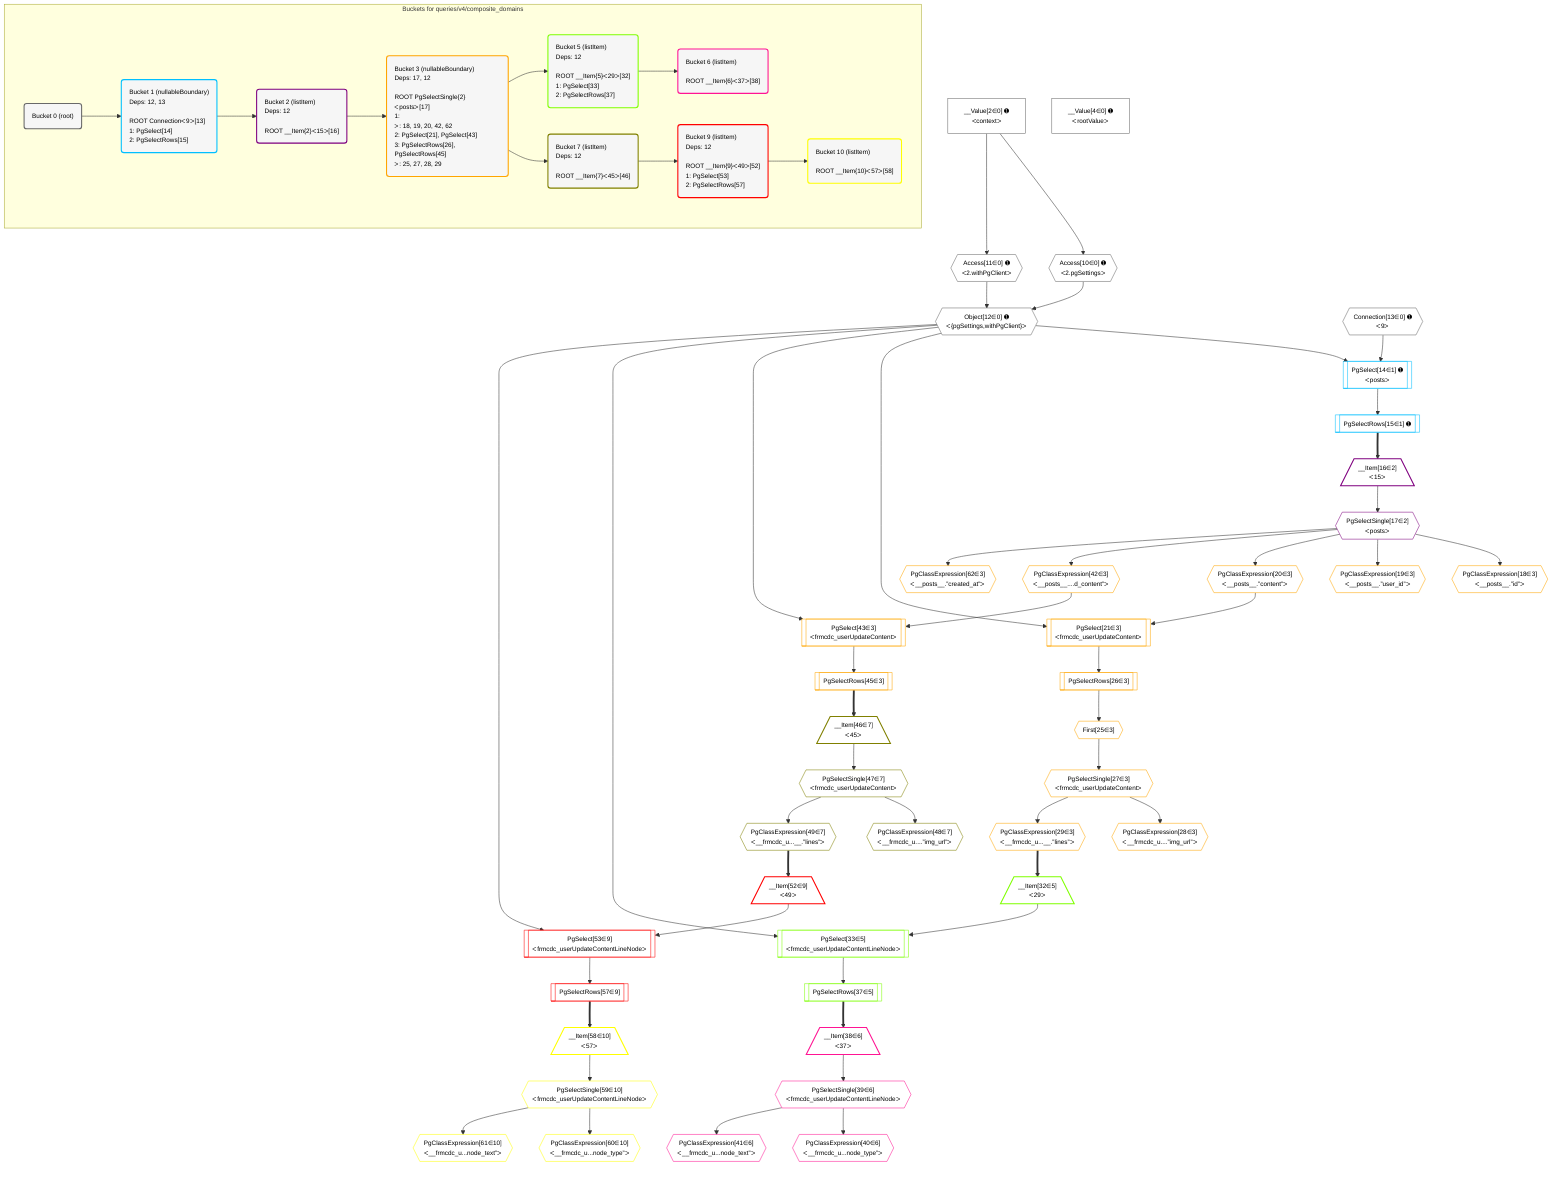 %%{init: {'themeVariables': { 'fontSize': '12px'}}}%%
graph TD
    classDef path fill:#eee,stroke:#000,color:#000
    classDef plan fill:#fff,stroke-width:1px,color:#000
    classDef itemplan fill:#fff,stroke-width:2px,color:#000
    classDef unbatchedplan fill:#dff,stroke-width:1px,color:#000
    classDef sideeffectplan fill:#fcc,stroke-width:2px,color:#000
    classDef bucket fill:#f6f6f6,color:#000,stroke-width:2px,text-align:left


    %% plan dependencies
    Object12{{"Object[12∈0] ➊<br />ᐸ{pgSettings,withPgClient}ᐳ"}}:::plan
    Access10{{"Access[10∈0] ➊<br />ᐸ2.pgSettingsᐳ"}}:::plan
    Access11{{"Access[11∈0] ➊<br />ᐸ2.withPgClientᐳ"}}:::plan
    Access10 & Access11 --> Object12
    __Value2["__Value[2∈0] ➊<br />ᐸcontextᐳ"]:::plan
    __Value2 --> Access10
    __Value2 --> Access11
    __Value4["__Value[4∈0] ➊<br />ᐸrootValueᐳ"]:::plan
    Connection13{{"Connection[13∈0] ➊<br />ᐸ9ᐳ"}}:::plan
    PgSelect14[["PgSelect[14∈1] ➊<br />ᐸpostsᐳ"]]:::plan
    Object12 & Connection13 --> PgSelect14
    PgSelectRows15[["PgSelectRows[15∈1] ➊"]]:::plan
    PgSelect14 --> PgSelectRows15
    __Item16[/"__Item[16∈2]<br />ᐸ15ᐳ"\]:::itemplan
    PgSelectRows15 ==> __Item16
    PgSelectSingle17{{"PgSelectSingle[17∈2]<br />ᐸpostsᐳ"}}:::plan
    __Item16 --> PgSelectSingle17
    PgSelect21[["PgSelect[21∈3]<br />ᐸfrmcdc_userUpdateContentᐳ"]]:::plan
    PgClassExpression20{{"PgClassExpression[20∈3]<br />ᐸ__posts__.”content”ᐳ"}}:::plan
    Object12 & PgClassExpression20 --> PgSelect21
    PgSelect43[["PgSelect[43∈3]<br />ᐸfrmcdc_userUpdateContentᐳ"]]:::plan
    PgClassExpression42{{"PgClassExpression[42∈3]<br />ᐸ__posts__....d_content”ᐳ"}}:::plan
    Object12 & PgClassExpression42 --> PgSelect43
    PgClassExpression18{{"PgClassExpression[18∈3]<br />ᐸ__posts__.”id”ᐳ"}}:::plan
    PgSelectSingle17 --> PgClassExpression18
    PgClassExpression19{{"PgClassExpression[19∈3]<br />ᐸ__posts__.”user_id”ᐳ"}}:::plan
    PgSelectSingle17 --> PgClassExpression19
    PgSelectSingle17 --> PgClassExpression20
    First25{{"First[25∈3]"}}:::plan
    PgSelectRows26[["PgSelectRows[26∈3]"]]:::plan
    PgSelectRows26 --> First25
    PgSelect21 --> PgSelectRows26
    PgSelectSingle27{{"PgSelectSingle[27∈3]<br />ᐸfrmcdc_userUpdateContentᐳ"}}:::plan
    First25 --> PgSelectSingle27
    PgClassExpression28{{"PgClassExpression[28∈3]<br />ᐸ__frmcdc_u....”img_url”ᐳ"}}:::plan
    PgSelectSingle27 --> PgClassExpression28
    PgClassExpression29{{"PgClassExpression[29∈3]<br />ᐸ__frmcdc_u...__.”lines”ᐳ"}}:::plan
    PgSelectSingle27 --> PgClassExpression29
    PgSelectSingle17 --> PgClassExpression42
    PgSelectRows45[["PgSelectRows[45∈3]"]]:::plan
    PgSelect43 --> PgSelectRows45
    PgClassExpression62{{"PgClassExpression[62∈3]<br />ᐸ__posts__.”created_at”ᐳ"}}:::plan
    PgSelectSingle17 --> PgClassExpression62
    PgSelect33[["PgSelect[33∈5]<br />ᐸfrmcdc_userUpdateContentLineNodeᐳ"]]:::plan
    __Item32[/"__Item[32∈5]<br />ᐸ29ᐳ"\]:::itemplan
    Object12 & __Item32 --> PgSelect33
    PgClassExpression29 ==> __Item32
    PgSelectRows37[["PgSelectRows[37∈5]"]]:::plan
    PgSelect33 --> PgSelectRows37
    __Item38[/"__Item[38∈6]<br />ᐸ37ᐳ"\]:::itemplan
    PgSelectRows37 ==> __Item38
    PgSelectSingle39{{"PgSelectSingle[39∈6]<br />ᐸfrmcdc_userUpdateContentLineNodeᐳ"}}:::plan
    __Item38 --> PgSelectSingle39
    PgClassExpression40{{"PgClassExpression[40∈6]<br />ᐸ__frmcdc_u...node_type”ᐳ"}}:::plan
    PgSelectSingle39 --> PgClassExpression40
    PgClassExpression41{{"PgClassExpression[41∈6]<br />ᐸ__frmcdc_u...node_text”ᐳ"}}:::plan
    PgSelectSingle39 --> PgClassExpression41
    __Item46[/"__Item[46∈7]<br />ᐸ45ᐳ"\]:::itemplan
    PgSelectRows45 ==> __Item46
    PgSelectSingle47{{"PgSelectSingle[47∈7]<br />ᐸfrmcdc_userUpdateContentᐳ"}}:::plan
    __Item46 --> PgSelectSingle47
    PgClassExpression48{{"PgClassExpression[48∈7]<br />ᐸ__frmcdc_u....”img_url”ᐳ"}}:::plan
    PgSelectSingle47 --> PgClassExpression48
    PgClassExpression49{{"PgClassExpression[49∈7]<br />ᐸ__frmcdc_u...__.”lines”ᐳ"}}:::plan
    PgSelectSingle47 --> PgClassExpression49
    PgSelect53[["PgSelect[53∈9]<br />ᐸfrmcdc_userUpdateContentLineNodeᐳ"]]:::plan
    __Item52[/"__Item[52∈9]<br />ᐸ49ᐳ"\]:::itemplan
    Object12 & __Item52 --> PgSelect53
    PgClassExpression49 ==> __Item52
    PgSelectRows57[["PgSelectRows[57∈9]"]]:::plan
    PgSelect53 --> PgSelectRows57
    __Item58[/"__Item[58∈10]<br />ᐸ57ᐳ"\]:::itemplan
    PgSelectRows57 ==> __Item58
    PgSelectSingle59{{"PgSelectSingle[59∈10]<br />ᐸfrmcdc_userUpdateContentLineNodeᐳ"}}:::plan
    __Item58 --> PgSelectSingle59
    PgClassExpression60{{"PgClassExpression[60∈10]<br />ᐸ__frmcdc_u...node_type”ᐳ"}}:::plan
    PgSelectSingle59 --> PgClassExpression60
    PgClassExpression61{{"PgClassExpression[61∈10]<br />ᐸ__frmcdc_u...node_text”ᐳ"}}:::plan
    PgSelectSingle59 --> PgClassExpression61

    %% define steps

    subgraph "Buckets for queries/v4/composite_domains"
    Bucket0("Bucket 0 (root)"):::bucket
    classDef bucket0 stroke:#696969
    class Bucket0,__Value2,__Value4,Access10,Access11,Object12,Connection13 bucket0
    Bucket1("Bucket 1 (nullableBoundary)<br />Deps: 12, 13<br /><br />ROOT Connectionᐸ9ᐳ[13]<br />1: PgSelect[14]<br />2: PgSelectRows[15]"):::bucket
    classDef bucket1 stroke:#00bfff
    class Bucket1,PgSelect14,PgSelectRows15 bucket1
    Bucket2("Bucket 2 (listItem)<br />Deps: 12<br /><br />ROOT __Item{2}ᐸ15ᐳ[16]"):::bucket
    classDef bucket2 stroke:#7f007f
    class Bucket2,__Item16,PgSelectSingle17 bucket2
    Bucket3("Bucket 3 (nullableBoundary)<br />Deps: 17, 12<br /><br />ROOT PgSelectSingle{2}ᐸpostsᐳ[17]<br />1: <br />ᐳ: 18, 19, 20, 42, 62<br />2: PgSelect[21], PgSelect[43]<br />3: PgSelectRows[26], PgSelectRows[45]<br />ᐳ: 25, 27, 28, 29"):::bucket
    classDef bucket3 stroke:#ffa500
    class Bucket3,PgClassExpression18,PgClassExpression19,PgClassExpression20,PgSelect21,First25,PgSelectRows26,PgSelectSingle27,PgClassExpression28,PgClassExpression29,PgClassExpression42,PgSelect43,PgSelectRows45,PgClassExpression62 bucket3
    Bucket5("Bucket 5 (listItem)<br />Deps: 12<br /><br />ROOT __Item{5}ᐸ29ᐳ[32]<br />1: PgSelect[33]<br />2: PgSelectRows[37]"):::bucket
    classDef bucket5 stroke:#7fff00
    class Bucket5,__Item32,PgSelect33,PgSelectRows37 bucket5
    Bucket6("Bucket 6 (listItem)<br /><br />ROOT __Item{6}ᐸ37ᐳ[38]"):::bucket
    classDef bucket6 stroke:#ff1493
    class Bucket6,__Item38,PgSelectSingle39,PgClassExpression40,PgClassExpression41 bucket6
    Bucket7("Bucket 7 (listItem)<br />Deps: 12<br /><br />ROOT __Item{7}ᐸ45ᐳ[46]"):::bucket
    classDef bucket7 stroke:#808000
    class Bucket7,__Item46,PgSelectSingle47,PgClassExpression48,PgClassExpression49 bucket7
    Bucket9("Bucket 9 (listItem)<br />Deps: 12<br /><br />ROOT __Item{9}ᐸ49ᐳ[52]<br />1: PgSelect[53]<br />2: PgSelectRows[57]"):::bucket
    classDef bucket9 stroke:#ff0000
    class Bucket9,__Item52,PgSelect53,PgSelectRows57 bucket9
    Bucket10("Bucket 10 (listItem)<br /><br />ROOT __Item{10}ᐸ57ᐳ[58]"):::bucket
    classDef bucket10 stroke:#ffff00
    class Bucket10,__Item58,PgSelectSingle59,PgClassExpression60,PgClassExpression61 bucket10
    Bucket0 --> Bucket1
    Bucket1 --> Bucket2
    Bucket2 --> Bucket3
    Bucket3 --> Bucket5 & Bucket7
    Bucket5 --> Bucket6
    Bucket7 --> Bucket9
    Bucket9 --> Bucket10
    end